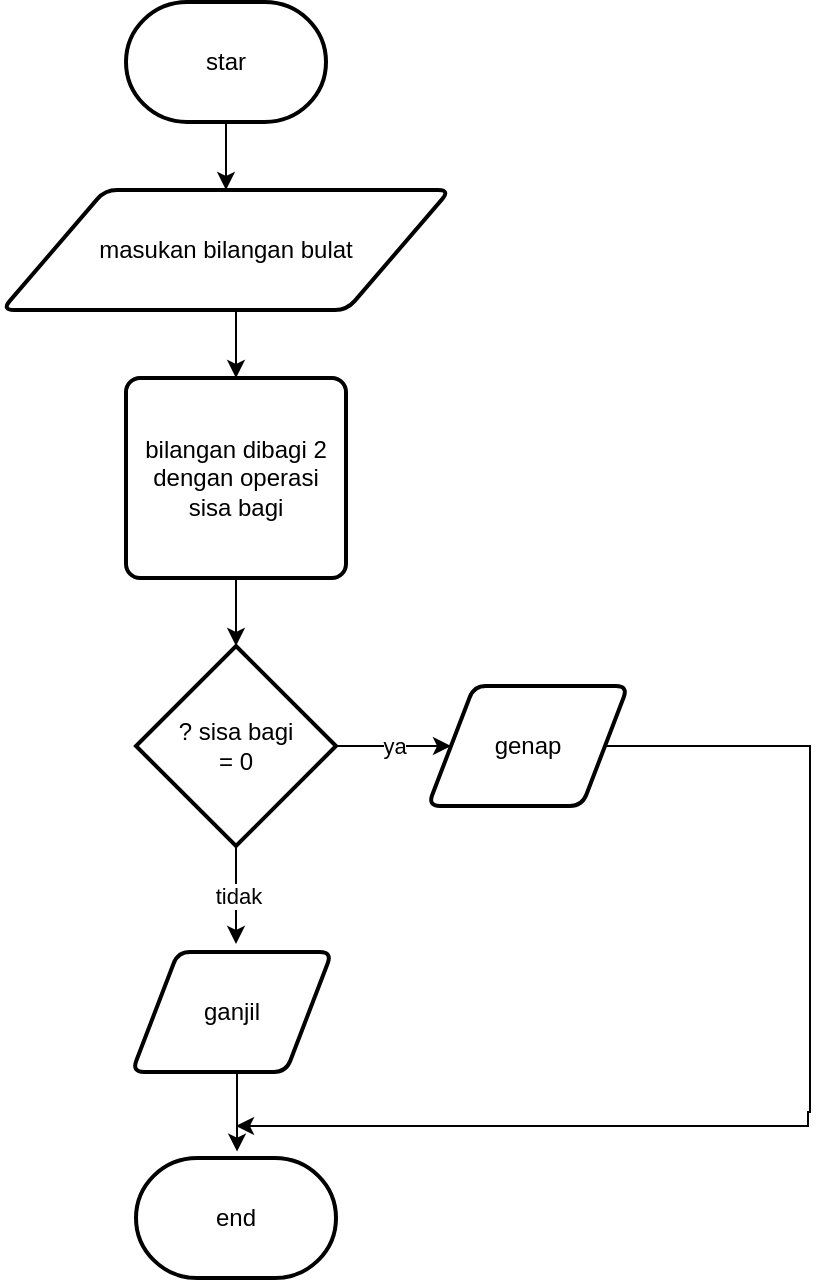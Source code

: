 <mxfile version="22.1.16" type="device">
  <diagram name="Page-1" id="jr_epOJPyc_aueluBdOg">
    <mxGraphModel dx="1120" dy="814" grid="0" gridSize="10" guides="1" tooltips="1" connect="1" arrows="1" fold="1" page="0" pageScale="1" pageWidth="850" pageHeight="1100" math="0" shadow="0">
      <root>
        <mxCell id="0" />
        <mxCell id="1" parent="0" />
        <mxCell id="MWn83Oy3D5ra3sKZTmh8-14" style="edgeStyle=orthogonalEdgeStyle;rounded=0;orthogonalLoop=1;jettySize=auto;html=1;exitX=0.5;exitY=1;exitDx=0;exitDy=0;exitPerimeter=0;" edge="1" parent="1" source="MWn83Oy3D5ra3sKZTmh8-12" target="MWn83Oy3D5ra3sKZTmh8-13">
          <mxGeometry relative="1" as="geometry" />
        </mxCell>
        <mxCell id="MWn83Oy3D5ra3sKZTmh8-12" value="star" style="strokeWidth=2;html=1;shape=mxgraph.flowchart.terminator;whiteSpace=wrap;" vertex="1" parent="1">
          <mxGeometry x="67" y="-285" width="100" height="60" as="geometry" />
        </mxCell>
        <mxCell id="MWn83Oy3D5ra3sKZTmh8-16" style="edgeStyle=orthogonalEdgeStyle;rounded=0;orthogonalLoop=1;jettySize=auto;html=1;exitX=0.5;exitY=1;exitDx=0;exitDy=0;entryX=0.5;entryY=0;entryDx=0;entryDy=0;" edge="1" parent="1" source="MWn83Oy3D5ra3sKZTmh8-13" target="MWn83Oy3D5ra3sKZTmh8-15">
          <mxGeometry relative="1" as="geometry" />
        </mxCell>
        <mxCell id="MWn83Oy3D5ra3sKZTmh8-13" value="masukan bilangan bulat" style="shape=parallelogram;html=1;strokeWidth=2;perimeter=parallelogramPerimeter;whiteSpace=wrap;rounded=1;arcSize=12;size=0.23;" vertex="1" parent="1">
          <mxGeometry x="5" y="-191" width="224" height="60" as="geometry" />
        </mxCell>
        <mxCell id="MWn83Oy3D5ra3sKZTmh8-15" value="&lt;div&gt;bilangan dibagi 2&lt;/div&gt;&lt;div&gt;dengan operasi&lt;/div&gt;&lt;div&gt;sisa bagi&lt;br&gt;&lt;/div&gt;" style="rounded=1;whiteSpace=wrap;html=1;absoluteArcSize=1;arcSize=14;strokeWidth=2;" vertex="1" parent="1">
          <mxGeometry x="67" y="-97" width="110" height="100" as="geometry" />
        </mxCell>
        <mxCell id="MWn83Oy3D5ra3sKZTmh8-20" value="ya" style="edgeStyle=orthogonalEdgeStyle;rounded=0;orthogonalLoop=1;jettySize=auto;html=1;exitX=1;exitY=0.5;exitDx=0;exitDy=0;exitPerimeter=0;entryX=0;entryY=0.5;entryDx=0;entryDy=0;" edge="1" parent="1" source="MWn83Oy3D5ra3sKZTmh8-17" target="MWn83Oy3D5ra3sKZTmh8-19">
          <mxGeometry relative="1" as="geometry" />
        </mxCell>
        <mxCell id="MWn83Oy3D5ra3sKZTmh8-22" value="tidak" style="edgeStyle=orthogonalEdgeStyle;rounded=0;orthogonalLoop=1;jettySize=auto;html=1;exitX=0.5;exitY=1;exitDx=0;exitDy=0;exitPerimeter=0;" edge="1" parent="1" source="MWn83Oy3D5ra3sKZTmh8-17">
          <mxGeometry relative="1" as="geometry">
            <mxPoint x="122" y="186" as="targetPoint" />
          </mxGeometry>
        </mxCell>
        <mxCell id="MWn83Oy3D5ra3sKZTmh8-17" value="&lt;div&gt;? sisa bagi&lt;/div&gt;&lt;div&gt;= 0&lt;br&gt;&lt;/div&gt;" style="strokeWidth=2;html=1;shape=mxgraph.flowchart.decision;whiteSpace=wrap;" vertex="1" parent="1">
          <mxGeometry x="72" y="37" width="100" height="100" as="geometry" />
        </mxCell>
        <mxCell id="MWn83Oy3D5ra3sKZTmh8-18" style="edgeStyle=orthogonalEdgeStyle;rounded=0;orthogonalLoop=1;jettySize=auto;html=1;exitX=0.5;exitY=1;exitDx=0;exitDy=0;entryX=0.5;entryY=0;entryDx=0;entryDy=0;entryPerimeter=0;" edge="1" parent="1" source="MWn83Oy3D5ra3sKZTmh8-15" target="MWn83Oy3D5ra3sKZTmh8-17">
          <mxGeometry relative="1" as="geometry" />
        </mxCell>
        <mxCell id="MWn83Oy3D5ra3sKZTmh8-25" style="edgeStyle=orthogonalEdgeStyle;rounded=0;orthogonalLoop=1;jettySize=auto;html=1;exitX=1;exitY=0.5;exitDx=0;exitDy=0;" edge="1" parent="1" source="MWn83Oy3D5ra3sKZTmh8-19">
          <mxGeometry relative="1" as="geometry">
            <mxPoint x="122" y="277" as="targetPoint" />
            <Array as="points">
              <mxPoint x="409" y="87" />
              <mxPoint x="409" y="270" />
              <mxPoint x="408" y="270" />
            </Array>
          </mxGeometry>
        </mxCell>
        <mxCell id="MWn83Oy3D5ra3sKZTmh8-19" value="genap" style="shape=parallelogram;html=1;strokeWidth=2;perimeter=parallelogramPerimeter;whiteSpace=wrap;rounded=1;arcSize=12;size=0.23;" vertex="1" parent="1">
          <mxGeometry x="218" y="57" width="100" height="60" as="geometry" />
        </mxCell>
        <mxCell id="MWn83Oy3D5ra3sKZTmh8-24" style="edgeStyle=orthogonalEdgeStyle;rounded=0;orthogonalLoop=1;jettySize=auto;html=1;exitX=0.5;exitY=1;exitDx=0;exitDy=0;" edge="1" parent="1" source="MWn83Oy3D5ra3sKZTmh8-21">
          <mxGeometry relative="1" as="geometry">
            <mxPoint x="122.524" y="289.81" as="targetPoint" />
          </mxGeometry>
        </mxCell>
        <mxCell id="MWn83Oy3D5ra3sKZTmh8-21" value="ganjil" style="shape=parallelogram;html=1;strokeWidth=2;perimeter=parallelogramPerimeter;whiteSpace=wrap;rounded=1;arcSize=12;size=0.23;" vertex="1" parent="1">
          <mxGeometry x="70" y="190" width="100" height="60" as="geometry" />
        </mxCell>
        <mxCell id="MWn83Oy3D5ra3sKZTmh8-23" value="end" style="strokeWidth=2;html=1;shape=mxgraph.flowchart.terminator;whiteSpace=wrap;" vertex="1" parent="1">
          <mxGeometry x="72" y="293" width="100" height="60" as="geometry" />
        </mxCell>
      </root>
    </mxGraphModel>
  </diagram>
</mxfile>

